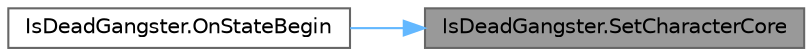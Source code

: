 digraph "IsDeadGangster.SetCharacterCore"
{
 // LATEX_PDF_SIZE
  bgcolor="transparent";
  edge [fontname=Helvetica,fontsize=10,labelfontname=Helvetica,labelfontsize=10];
  node [fontname=Helvetica,fontsize=10,shape=box,height=0.2,width=0.4];
  rankdir="RL";
  Node1 [id="Node000001",label="IsDeadGangster.SetCharacterCore",height=0.2,width=0.4,color="gray40", fillcolor="grey60", style="filled", fontcolor="black",tooltip=" "];
  Node1 -> Node2 [id="edge2_Node000001_Node000002",dir="back",color="steelblue1",style="solid",tooltip=" "];
  Node2 [id="Node000002",label="IsDeadGangster.OnStateBegin",height=0.2,width=0.4,color="grey40", fillcolor="white", style="filled",URL="$class_is_dead_gangster.html#a46844774f2741eeec54261c585535cac",tooltip=" "];
}
